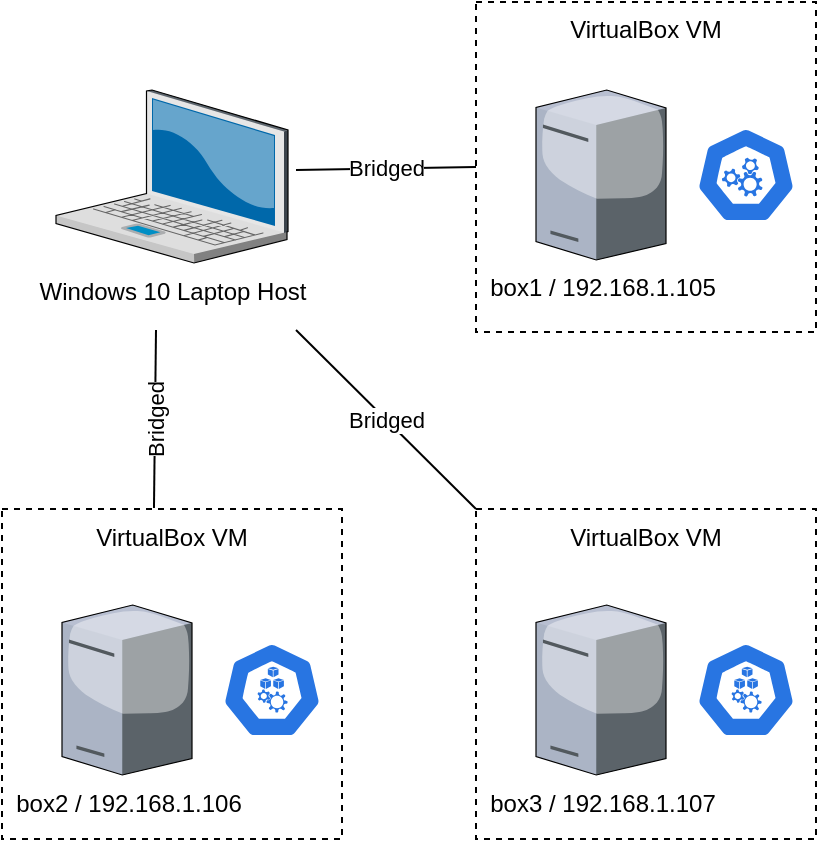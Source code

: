 <mxfile version="13.3.1" type="device"><diagram name="Page-1" id="822b0af5-4adb-64df-f703-e8dfc1f81529"><mxGraphModel dx="1186" dy="733" grid="1" gridSize="10" guides="1" tooltips="1" connect="1" arrows="1" fold="1" page="1" pageScale="1" pageWidth="1100" pageHeight="850" background="#ffffff" math="0" shadow="0"><root><mxCell id="0"/><mxCell id="1" parent="0"/><mxCell id="JzJokIQoqddAgQjvVhAp-14" value="VirtualBox VM" style="rounded=0;whiteSpace=wrap;html=1;dashed=1;horizontal=1;verticalAlign=top;" vertex="1" parent="1"><mxGeometry x="550" y="146" width="170" height="165" as="geometry"/></mxCell><mxCell id="JzJokIQoqddAgQjvVhAp-9" value="VirtualBox VM" style="rounded=0;whiteSpace=wrap;html=1;dashed=1;horizontal=1;verticalAlign=top;" vertex="1" parent="1"><mxGeometry x="550" y="399.5" width="170" height="165" as="geometry"/></mxCell><mxCell id="JzJokIQoqddAgQjvVhAp-1" value="Windows 10 Laptop Host" style="verticalLabelPosition=bottom;aspect=fixed;html=1;verticalAlign=top;strokeColor=none;align=center;outlineConnect=0;shape=mxgraph.citrix.laptop_2;" vertex="1" parent="1"><mxGeometry x="340" y="190" width="116" height="86.5" as="geometry"/></mxCell><mxCell id="JzJokIQoqddAgQjvVhAp-3" value="" style="html=1;dashed=0;whitespace=wrap;fillColor=#2875E2;strokeColor=#ffffff;points=[[0.005,0.63,0],[0.1,0.2,0],[0.9,0.2,0],[0.5,0,0],[0.995,0.63,0],[0.72,0.99,0],[0.5,1,0],[0.28,0.99,0]];shape=mxgraph.kubernetes.icon;prIcon=master" vertex="1" parent="1"><mxGeometry x="660" y="208.5" width="50" height="48" as="geometry"/></mxCell><mxCell id="JzJokIQoqddAgQjvVhAp-4" value="box1 / 192.168.1.105" style="verticalLabelPosition=bottom;aspect=fixed;html=1;verticalAlign=top;strokeColor=none;align=center;outlineConnect=0;shape=mxgraph.citrix.license_server;" vertex="1" parent="1"><mxGeometry x="580" y="190" width="65" height="85" as="geometry"/></mxCell><mxCell id="JzJokIQoqddAgQjvVhAp-6" value="box3 / 192.168.1.107" style="verticalLabelPosition=bottom;aspect=fixed;html=1;verticalAlign=top;strokeColor=none;align=center;outlineConnect=0;shape=mxgraph.citrix.license_server;" vertex="1" parent="1"><mxGeometry x="580" y="447.5" width="65" height="85" as="geometry"/></mxCell><mxCell id="JzJokIQoqddAgQjvVhAp-8" value="" style="html=1;dashed=0;whitespace=wrap;fillColor=#2875E2;strokeColor=#ffffff;points=[[0.005,0.63,0],[0.1,0.2,0],[0.9,0.2,0],[0.5,0,0],[0.995,0.63,0],[0.72,0.99,0],[0.5,1,0],[0.28,0.99,0]];shape=mxgraph.kubernetes.icon;prIcon=node" vertex="1" parent="1"><mxGeometry x="660" y="466" width="50" height="48" as="geometry"/></mxCell><mxCell id="JzJokIQoqddAgQjvVhAp-11" value="VirtualBox VM" style="rounded=0;whiteSpace=wrap;html=1;dashed=1;horizontal=1;verticalAlign=top;" vertex="1" parent="1"><mxGeometry x="313" y="399.5" width="170" height="165" as="geometry"/></mxCell><mxCell id="JzJokIQoqddAgQjvVhAp-12" value="box2 / 192.168.1.106" style="verticalLabelPosition=bottom;aspect=fixed;html=1;verticalAlign=top;strokeColor=none;align=center;outlineConnect=0;shape=mxgraph.citrix.license_server;" vertex="1" parent="1"><mxGeometry x="343" y="447.5" width="65" height="85" as="geometry"/></mxCell><mxCell id="JzJokIQoqddAgQjvVhAp-13" value="" style="html=1;dashed=0;whitespace=wrap;fillColor=#2875E2;strokeColor=#ffffff;points=[[0.005,0.63,0],[0.1,0.2,0],[0.9,0.2,0],[0.5,0,0],[0.995,0.63,0],[0.72,0.99,0],[0.5,1,0],[0.28,0.99,0]];shape=mxgraph.kubernetes.icon;prIcon=node" vertex="1" parent="1"><mxGeometry x="423" y="466" width="50" height="48" as="geometry"/></mxCell><mxCell id="JzJokIQoqddAgQjvVhAp-16" value="Bridged" style="endArrow=none;html=1;horizontal=0;spacingLeft=0;exitX=0.447;exitY=-0.003;exitDx=0;exitDy=0;exitPerimeter=0;" edge="1" parent="1" source="JzJokIQoqddAgQjvVhAp-11"><mxGeometry width="50" height="50" relative="1" as="geometry"><mxPoint x="390" y="390" as="sourcePoint"/><mxPoint x="390" y="310" as="targetPoint"/></mxGeometry></mxCell><mxCell id="JzJokIQoqddAgQjvVhAp-17" value="Bridged" style="endArrow=none;html=1;entryX=0;entryY=0;entryDx=0;entryDy=0;" edge="1" parent="1" target="JzJokIQoqddAgQjvVhAp-9"><mxGeometry width="50" height="50" relative="1" as="geometry"><mxPoint x="460" y="310" as="sourcePoint"/><mxPoint x="840" y="450" as="targetPoint"/></mxGeometry></mxCell><mxCell id="JzJokIQoqddAgQjvVhAp-18" value="Bridged" style="endArrow=none;html=1;entryX=0;entryY=0.5;entryDx=0;entryDy=0;" edge="1" parent="1" target="JzJokIQoqddAgQjvVhAp-14"><mxGeometry width="50" height="50" relative="1" as="geometry"><mxPoint x="460" y="230" as="sourcePoint"/><mxPoint x="840" y="450" as="targetPoint"/></mxGeometry></mxCell></root></mxGraphModel></diagram></mxfile>
